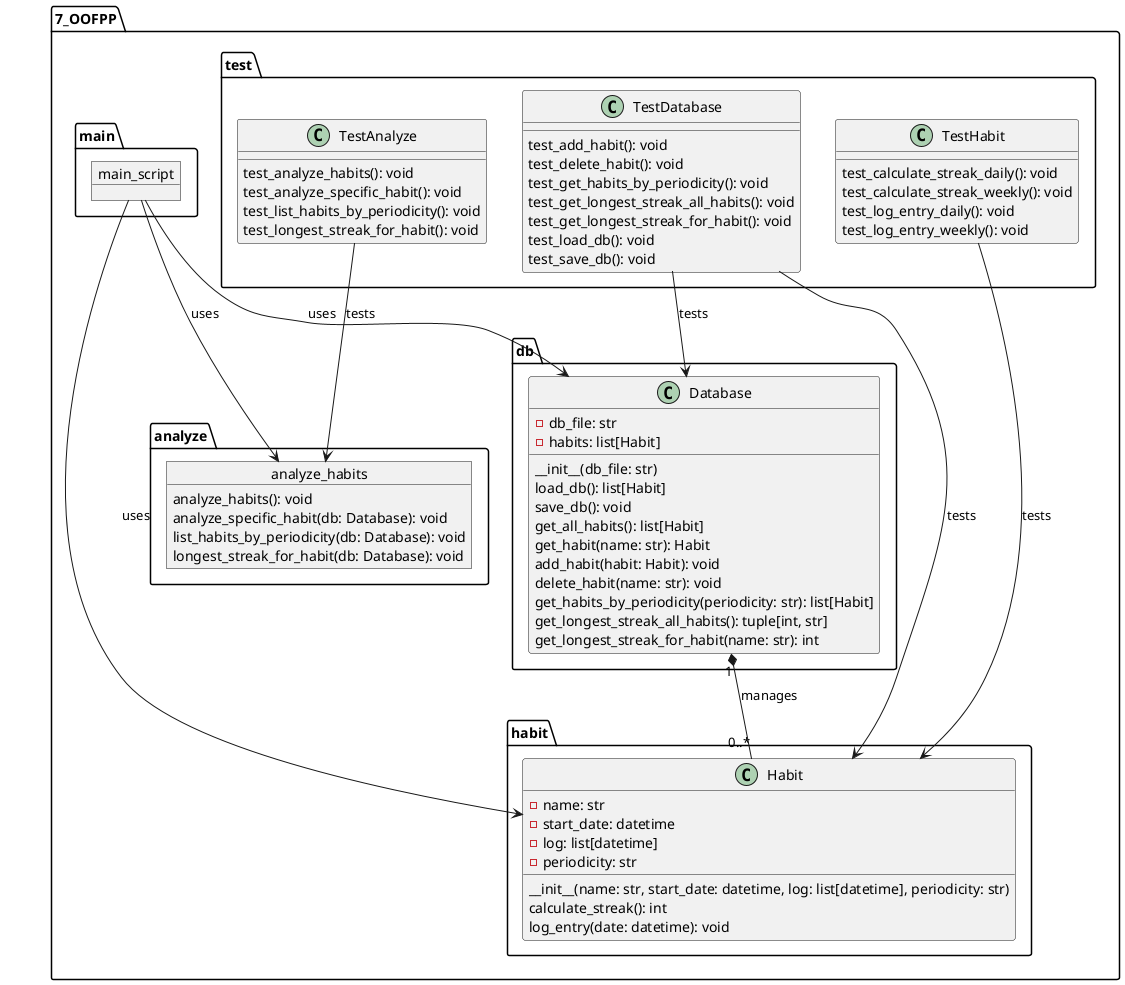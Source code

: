 @startuml
package "7_OOFPP" {
    package "habit" {
        class Habit {
            - name: str
            - start_date: datetime
            - log: list[datetime]
            - periodicity: str
            __init__(name: str, start_date: datetime, log: list[datetime], periodicity: str)
            calculate_streak(): int
            log_entry(date: datetime): void
        }
    }

    package "db" {
        class Database {
            - db_file: str
            - habits: list[Habit]
            __init__(db_file: str)
            load_db(): list[Habit]
            save_db(): void
            get_all_habits(): list[Habit]
            get_habit(name: str): Habit
            add_habit(habit: Habit): void
            delete_habit(name: str): void
            get_habits_by_periodicity(periodicity: str): list[Habit]
            get_longest_streak_all_habits(): tuple[int, str]
            get_longest_streak_for_habit(name: str): int
        }
    }

    package "test" {
        class TestHabit {
            test_calculate_streak_daily(): void
            test_calculate_streak_weekly(): void
            test_log_entry_daily(): void
            test_log_entry_weekly(): void
        }

        class TestDatabase {
            test_add_habit(): void
            test_delete_habit(): void
            test_get_habits_by_periodicity(): void
            test_get_longest_streak_all_habits(): void
            test_get_longest_streak_for_habit(): void
            test_load_db(): void
            test_save_db(): void
        }

        class TestAnalyze {
            test_analyze_habits(): void
            test_analyze_specific_habit(): void
            test_list_habits_by_periodicity(): void
            test_longest_streak_for_habit(): void
        }
    }

    package "analyze" {
        object analyze_habits {
            analyze_habits(): void
            analyze_specific_habit(db: Database): void
            list_habits_by_periodicity(db: Database): void
            longest_streak_for_habit(db: Database): void
        }
    }

    package "main" {
        object main_script {
        }
    }

    main_script -down-> Habit : uses
    main_script -down-> Database : uses
    main_script -down-> analyze_habits : uses

    TestHabit -down-> Habit : tests
    TestDatabase -down-> Database : tests
    TestDatabase -down-> Habit : tests
    TestAnalyze -down-> analyze_habits : tests

    Database "1" *-down- "0..*" Habit : manages
}
@enduml
